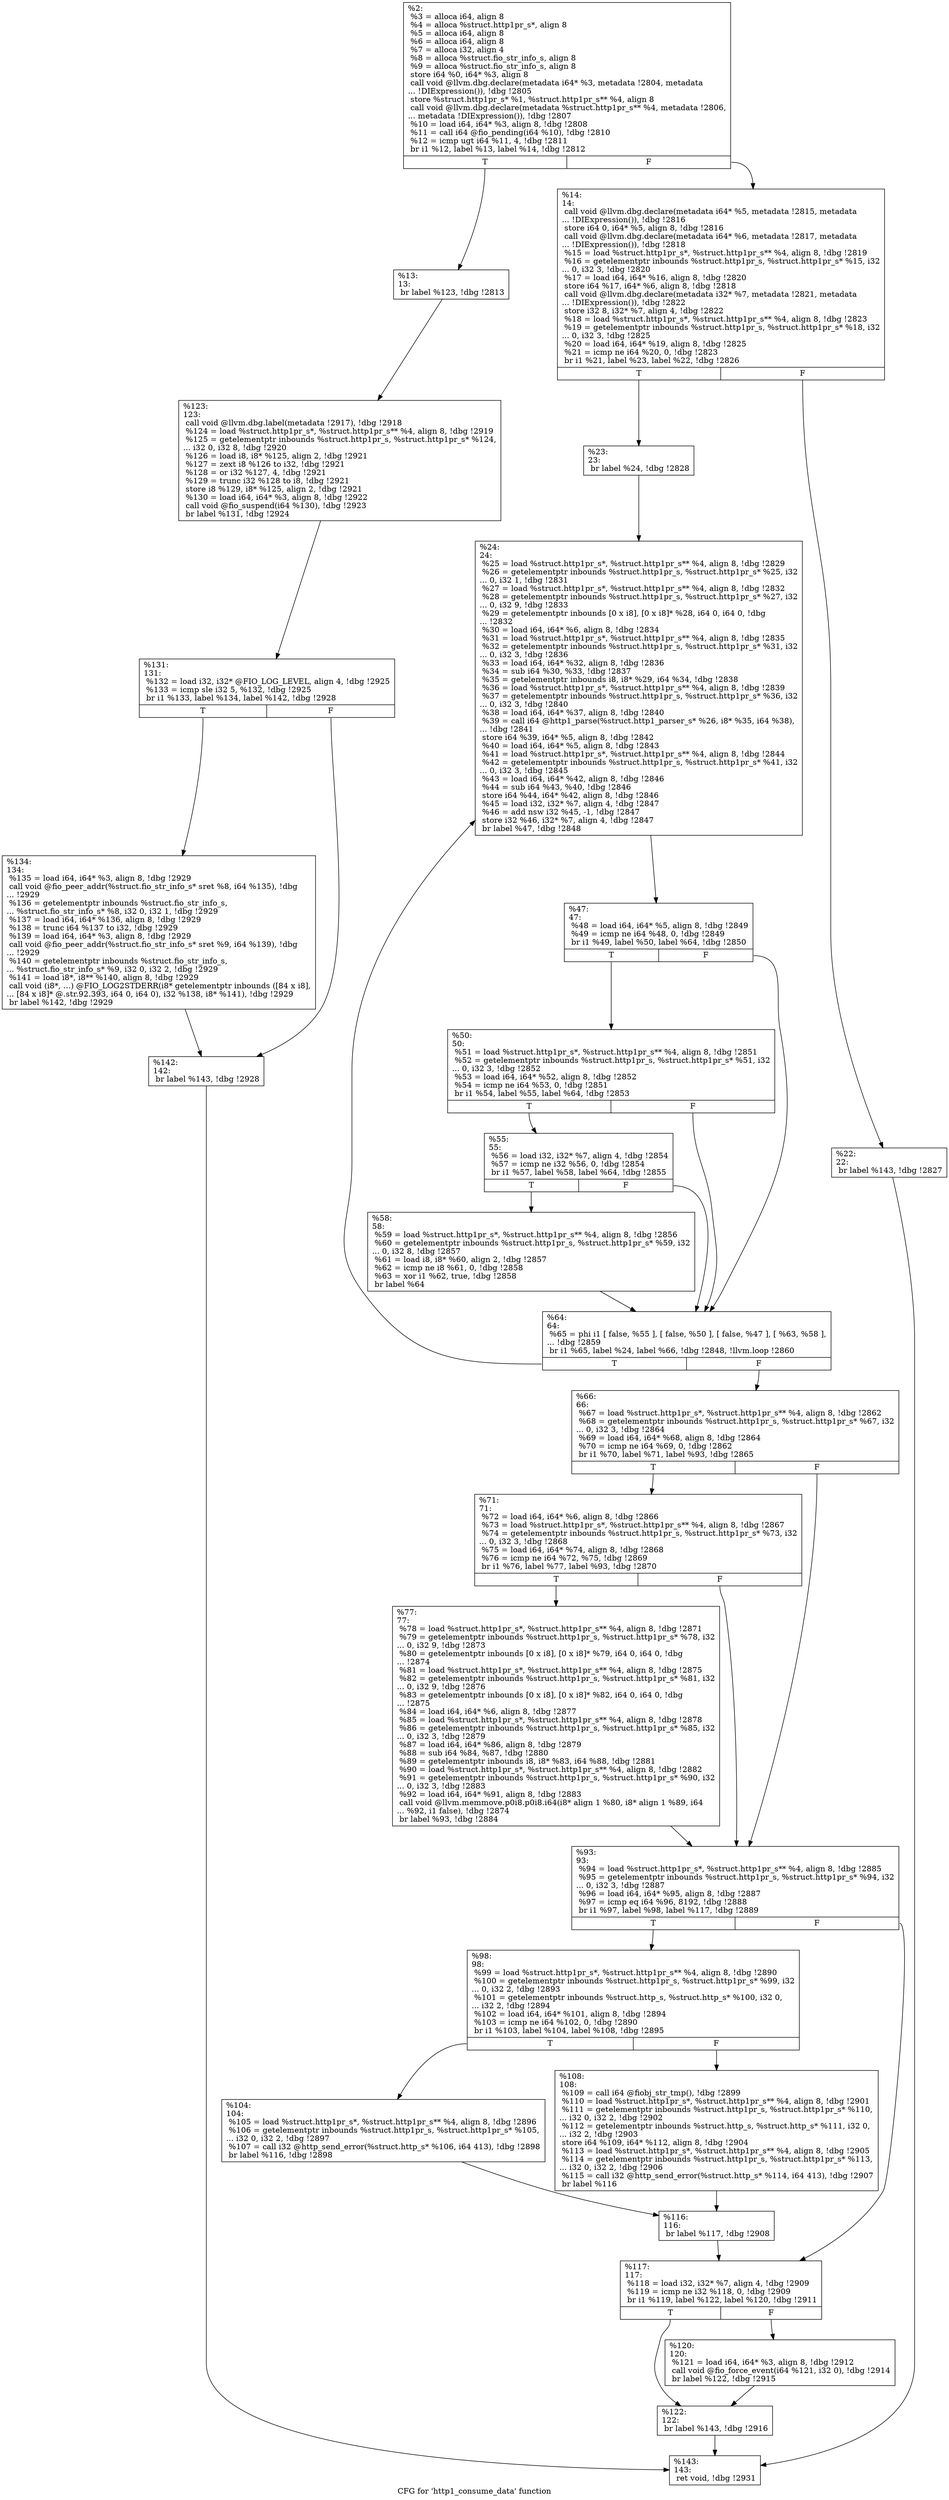 digraph "CFG for 'http1_consume_data' function" {
	label="CFG for 'http1_consume_data' function";

	Node0x5568521f2370 [shape=record,label="{%2:\l  %3 = alloca i64, align 8\l  %4 = alloca %struct.http1pr_s*, align 8\l  %5 = alloca i64, align 8\l  %6 = alloca i64, align 8\l  %7 = alloca i32, align 4\l  %8 = alloca %struct.fio_str_info_s, align 8\l  %9 = alloca %struct.fio_str_info_s, align 8\l  store i64 %0, i64* %3, align 8\l  call void @llvm.dbg.declare(metadata i64* %3, metadata !2804, metadata\l... !DIExpression()), !dbg !2805\l  store %struct.http1pr_s* %1, %struct.http1pr_s** %4, align 8\l  call void @llvm.dbg.declare(metadata %struct.http1pr_s** %4, metadata !2806,\l... metadata !DIExpression()), !dbg !2807\l  %10 = load i64, i64* %3, align 8, !dbg !2808\l  %11 = call i64 @fio_pending(i64 %10), !dbg !2810\l  %12 = icmp ugt i64 %11, 4, !dbg !2811\l  br i1 %12, label %13, label %14, !dbg !2812\l|{<s0>T|<s1>F}}"];
	Node0x5568521f2370:s0 -> Node0x5568521f3590;
	Node0x5568521f2370:s1 -> Node0x5568521f5fa0;
	Node0x5568521f3590 [shape=record,label="{%13:\l13:                                               \l  br label %123, !dbg !2813\l}"];
	Node0x5568521f3590 -> Node0x5568521f65e0;
	Node0x5568521f5fa0 [shape=record,label="{%14:\l14:                                               \l  call void @llvm.dbg.declare(metadata i64* %5, metadata !2815, metadata\l... !DIExpression()), !dbg !2816\l  store i64 0, i64* %5, align 8, !dbg !2816\l  call void @llvm.dbg.declare(metadata i64* %6, metadata !2817, metadata\l... !DIExpression()), !dbg !2818\l  %15 = load %struct.http1pr_s*, %struct.http1pr_s** %4, align 8, !dbg !2819\l  %16 = getelementptr inbounds %struct.http1pr_s, %struct.http1pr_s* %15, i32\l... 0, i32 3, !dbg !2820\l  %17 = load i64, i64* %16, align 8, !dbg !2820\l  store i64 %17, i64* %6, align 8, !dbg !2818\l  call void @llvm.dbg.declare(metadata i32* %7, metadata !2821, metadata\l... !DIExpression()), !dbg !2822\l  store i32 8, i32* %7, align 4, !dbg !2822\l  %18 = load %struct.http1pr_s*, %struct.http1pr_s** %4, align 8, !dbg !2823\l  %19 = getelementptr inbounds %struct.http1pr_s, %struct.http1pr_s* %18, i32\l... 0, i32 3, !dbg !2825\l  %20 = load i64, i64* %19, align 8, !dbg !2825\l  %21 = icmp ne i64 %20, 0, !dbg !2823\l  br i1 %21, label %23, label %22, !dbg !2826\l|{<s0>T|<s1>F}}"];
	Node0x5568521f5fa0:s0 -> Node0x5568521f6040;
	Node0x5568521f5fa0:s1 -> Node0x5568521f5ff0;
	Node0x5568521f5ff0 [shape=record,label="{%22:\l22:                                               \l  br label %143, !dbg !2827\l}"];
	Node0x5568521f5ff0 -> Node0x5568521f6720;
	Node0x5568521f6040 [shape=record,label="{%23:\l23:                                               \l  br label %24, !dbg !2828\l}"];
	Node0x5568521f6040 -> Node0x5568521f6090;
	Node0x5568521f6090 [shape=record,label="{%24:\l24:                                               \l  %25 = load %struct.http1pr_s*, %struct.http1pr_s** %4, align 8, !dbg !2829\l  %26 = getelementptr inbounds %struct.http1pr_s, %struct.http1pr_s* %25, i32\l... 0, i32 1, !dbg !2831\l  %27 = load %struct.http1pr_s*, %struct.http1pr_s** %4, align 8, !dbg !2832\l  %28 = getelementptr inbounds %struct.http1pr_s, %struct.http1pr_s* %27, i32\l... 0, i32 9, !dbg !2833\l  %29 = getelementptr inbounds [0 x i8], [0 x i8]* %28, i64 0, i64 0, !dbg\l... !2832\l  %30 = load i64, i64* %6, align 8, !dbg !2834\l  %31 = load %struct.http1pr_s*, %struct.http1pr_s** %4, align 8, !dbg !2835\l  %32 = getelementptr inbounds %struct.http1pr_s, %struct.http1pr_s* %31, i32\l... 0, i32 3, !dbg !2836\l  %33 = load i64, i64* %32, align 8, !dbg !2836\l  %34 = sub i64 %30, %33, !dbg !2837\l  %35 = getelementptr inbounds i8, i8* %29, i64 %34, !dbg !2838\l  %36 = load %struct.http1pr_s*, %struct.http1pr_s** %4, align 8, !dbg !2839\l  %37 = getelementptr inbounds %struct.http1pr_s, %struct.http1pr_s* %36, i32\l... 0, i32 3, !dbg !2840\l  %38 = load i64, i64* %37, align 8, !dbg !2840\l  %39 = call i64 @http1_parse(%struct.http1_parser_s* %26, i8* %35, i64 %38),\l... !dbg !2841\l  store i64 %39, i64* %5, align 8, !dbg !2842\l  %40 = load i64, i64* %5, align 8, !dbg !2843\l  %41 = load %struct.http1pr_s*, %struct.http1pr_s** %4, align 8, !dbg !2844\l  %42 = getelementptr inbounds %struct.http1pr_s, %struct.http1pr_s* %41, i32\l... 0, i32 3, !dbg !2845\l  %43 = load i64, i64* %42, align 8, !dbg !2846\l  %44 = sub i64 %43, %40, !dbg !2846\l  store i64 %44, i64* %42, align 8, !dbg !2846\l  %45 = load i32, i32* %7, align 4, !dbg !2847\l  %46 = add nsw i32 %45, -1, !dbg !2847\l  store i32 %46, i32* %7, align 4, !dbg !2847\l  br label %47, !dbg !2848\l}"];
	Node0x5568521f6090 -> Node0x5568521f60e0;
	Node0x5568521f60e0 [shape=record,label="{%47:\l47:                                               \l  %48 = load i64, i64* %5, align 8, !dbg !2849\l  %49 = icmp ne i64 %48, 0, !dbg !2849\l  br i1 %49, label %50, label %64, !dbg !2850\l|{<s0>T|<s1>F}}"];
	Node0x5568521f60e0:s0 -> Node0x5568521f6130;
	Node0x5568521f60e0:s1 -> Node0x5568521f6220;
	Node0x5568521f6130 [shape=record,label="{%50:\l50:                                               \l  %51 = load %struct.http1pr_s*, %struct.http1pr_s** %4, align 8, !dbg !2851\l  %52 = getelementptr inbounds %struct.http1pr_s, %struct.http1pr_s* %51, i32\l... 0, i32 3, !dbg !2852\l  %53 = load i64, i64* %52, align 8, !dbg !2852\l  %54 = icmp ne i64 %53, 0, !dbg !2851\l  br i1 %54, label %55, label %64, !dbg !2853\l|{<s0>T|<s1>F}}"];
	Node0x5568521f6130:s0 -> Node0x5568521f6180;
	Node0x5568521f6130:s1 -> Node0x5568521f6220;
	Node0x5568521f6180 [shape=record,label="{%55:\l55:                                               \l  %56 = load i32, i32* %7, align 4, !dbg !2854\l  %57 = icmp ne i32 %56, 0, !dbg !2854\l  br i1 %57, label %58, label %64, !dbg !2855\l|{<s0>T|<s1>F}}"];
	Node0x5568521f6180:s0 -> Node0x5568521f61d0;
	Node0x5568521f6180:s1 -> Node0x5568521f6220;
	Node0x5568521f61d0 [shape=record,label="{%58:\l58:                                               \l  %59 = load %struct.http1pr_s*, %struct.http1pr_s** %4, align 8, !dbg !2856\l  %60 = getelementptr inbounds %struct.http1pr_s, %struct.http1pr_s* %59, i32\l... 0, i32 8, !dbg !2857\l  %61 = load i8, i8* %60, align 2, !dbg !2857\l  %62 = icmp ne i8 %61, 0, !dbg !2858\l  %63 = xor i1 %62, true, !dbg !2858\l  br label %64\l}"];
	Node0x5568521f61d0 -> Node0x5568521f6220;
	Node0x5568521f6220 [shape=record,label="{%64:\l64:                                               \l  %65 = phi i1 [ false, %55 ], [ false, %50 ], [ false, %47 ], [ %63, %58 ],\l... !dbg !2859\l  br i1 %65, label %24, label %66, !dbg !2848, !llvm.loop !2860\l|{<s0>T|<s1>F}}"];
	Node0x5568521f6220:s0 -> Node0x5568521f6090;
	Node0x5568521f6220:s1 -> Node0x5568521f6270;
	Node0x5568521f6270 [shape=record,label="{%66:\l66:                                               \l  %67 = load %struct.http1pr_s*, %struct.http1pr_s** %4, align 8, !dbg !2862\l  %68 = getelementptr inbounds %struct.http1pr_s, %struct.http1pr_s* %67, i32\l... 0, i32 3, !dbg !2864\l  %69 = load i64, i64* %68, align 8, !dbg !2864\l  %70 = icmp ne i64 %69, 0, !dbg !2862\l  br i1 %70, label %71, label %93, !dbg !2865\l|{<s0>T|<s1>F}}"];
	Node0x5568521f6270:s0 -> Node0x5568521f62c0;
	Node0x5568521f6270:s1 -> Node0x5568521f6360;
	Node0x5568521f62c0 [shape=record,label="{%71:\l71:                                               \l  %72 = load i64, i64* %6, align 8, !dbg !2866\l  %73 = load %struct.http1pr_s*, %struct.http1pr_s** %4, align 8, !dbg !2867\l  %74 = getelementptr inbounds %struct.http1pr_s, %struct.http1pr_s* %73, i32\l... 0, i32 3, !dbg !2868\l  %75 = load i64, i64* %74, align 8, !dbg !2868\l  %76 = icmp ne i64 %72, %75, !dbg !2869\l  br i1 %76, label %77, label %93, !dbg !2870\l|{<s0>T|<s1>F}}"];
	Node0x5568521f62c0:s0 -> Node0x5568521f6310;
	Node0x5568521f62c0:s1 -> Node0x5568521f6360;
	Node0x5568521f6310 [shape=record,label="{%77:\l77:                                               \l  %78 = load %struct.http1pr_s*, %struct.http1pr_s** %4, align 8, !dbg !2871\l  %79 = getelementptr inbounds %struct.http1pr_s, %struct.http1pr_s* %78, i32\l... 0, i32 9, !dbg !2873\l  %80 = getelementptr inbounds [0 x i8], [0 x i8]* %79, i64 0, i64 0, !dbg\l... !2874\l  %81 = load %struct.http1pr_s*, %struct.http1pr_s** %4, align 8, !dbg !2875\l  %82 = getelementptr inbounds %struct.http1pr_s, %struct.http1pr_s* %81, i32\l... 0, i32 9, !dbg !2876\l  %83 = getelementptr inbounds [0 x i8], [0 x i8]* %82, i64 0, i64 0, !dbg\l... !2875\l  %84 = load i64, i64* %6, align 8, !dbg !2877\l  %85 = load %struct.http1pr_s*, %struct.http1pr_s** %4, align 8, !dbg !2878\l  %86 = getelementptr inbounds %struct.http1pr_s, %struct.http1pr_s* %85, i32\l... 0, i32 3, !dbg !2879\l  %87 = load i64, i64* %86, align 8, !dbg !2879\l  %88 = sub i64 %84, %87, !dbg !2880\l  %89 = getelementptr inbounds i8, i8* %83, i64 %88, !dbg !2881\l  %90 = load %struct.http1pr_s*, %struct.http1pr_s** %4, align 8, !dbg !2882\l  %91 = getelementptr inbounds %struct.http1pr_s, %struct.http1pr_s* %90, i32\l... 0, i32 3, !dbg !2883\l  %92 = load i64, i64* %91, align 8, !dbg !2883\l  call void @llvm.memmove.p0i8.p0i8.i64(i8* align 1 %80, i8* align 1 %89, i64\l... %92, i1 false), !dbg !2874\l  br label %93, !dbg !2884\l}"];
	Node0x5568521f6310 -> Node0x5568521f6360;
	Node0x5568521f6360 [shape=record,label="{%93:\l93:                                               \l  %94 = load %struct.http1pr_s*, %struct.http1pr_s** %4, align 8, !dbg !2885\l  %95 = getelementptr inbounds %struct.http1pr_s, %struct.http1pr_s* %94, i32\l... 0, i32 3, !dbg !2887\l  %96 = load i64, i64* %95, align 8, !dbg !2887\l  %97 = icmp eq i64 %96, 8192, !dbg !2888\l  br i1 %97, label %98, label %117, !dbg !2889\l|{<s0>T|<s1>F}}"];
	Node0x5568521f6360:s0 -> Node0x5568521f63b0;
	Node0x5568521f6360:s1 -> Node0x5568521f64f0;
	Node0x5568521f63b0 [shape=record,label="{%98:\l98:                                               \l  %99 = load %struct.http1pr_s*, %struct.http1pr_s** %4, align 8, !dbg !2890\l  %100 = getelementptr inbounds %struct.http1pr_s, %struct.http1pr_s* %99, i32\l... 0, i32 2, !dbg !2893\l  %101 = getelementptr inbounds %struct.http_s, %struct.http_s* %100, i32 0,\l... i32 2, !dbg !2894\l  %102 = load i64, i64* %101, align 8, !dbg !2894\l  %103 = icmp ne i64 %102, 0, !dbg !2890\l  br i1 %103, label %104, label %108, !dbg !2895\l|{<s0>T|<s1>F}}"];
	Node0x5568521f63b0:s0 -> Node0x5568521f6400;
	Node0x5568521f63b0:s1 -> Node0x5568521f6450;
	Node0x5568521f6400 [shape=record,label="{%104:\l104:                                              \l  %105 = load %struct.http1pr_s*, %struct.http1pr_s** %4, align 8, !dbg !2896\l  %106 = getelementptr inbounds %struct.http1pr_s, %struct.http1pr_s* %105,\l... i32 0, i32 2, !dbg !2897\l  %107 = call i32 @http_send_error(%struct.http_s* %106, i64 413), !dbg !2898\l  br label %116, !dbg !2898\l}"];
	Node0x5568521f6400 -> Node0x5568521f64a0;
	Node0x5568521f6450 [shape=record,label="{%108:\l108:                                              \l  %109 = call i64 @fiobj_str_tmp(), !dbg !2899\l  %110 = load %struct.http1pr_s*, %struct.http1pr_s** %4, align 8, !dbg !2901\l  %111 = getelementptr inbounds %struct.http1pr_s, %struct.http1pr_s* %110,\l... i32 0, i32 2, !dbg !2902\l  %112 = getelementptr inbounds %struct.http_s, %struct.http_s* %111, i32 0,\l... i32 2, !dbg !2903\l  store i64 %109, i64* %112, align 8, !dbg !2904\l  %113 = load %struct.http1pr_s*, %struct.http1pr_s** %4, align 8, !dbg !2905\l  %114 = getelementptr inbounds %struct.http1pr_s, %struct.http1pr_s* %113,\l... i32 0, i32 2, !dbg !2906\l  %115 = call i32 @http_send_error(%struct.http_s* %114, i64 413), !dbg !2907\l  br label %116\l}"];
	Node0x5568521f6450 -> Node0x5568521f64a0;
	Node0x5568521f64a0 [shape=record,label="{%116:\l116:                                              \l  br label %117, !dbg !2908\l}"];
	Node0x5568521f64a0 -> Node0x5568521f64f0;
	Node0x5568521f64f0 [shape=record,label="{%117:\l117:                                              \l  %118 = load i32, i32* %7, align 4, !dbg !2909\l  %119 = icmp ne i32 %118, 0, !dbg !2909\l  br i1 %119, label %122, label %120, !dbg !2911\l|{<s0>T|<s1>F}}"];
	Node0x5568521f64f0:s0 -> Node0x5568521f6590;
	Node0x5568521f64f0:s1 -> Node0x5568521f6540;
	Node0x5568521f6540 [shape=record,label="{%120:\l120:                                              \l  %121 = load i64, i64* %3, align 8, !dbg !2912\l  call void @fio_force_event(i64 %121, i32 0), !dbg !2914\l  br label %122, !dbg !2915\l}"];
	Node0x5568521f6540 -> Node0x5568521f6590;
	Node0x5568521f6590 [shape=record,label="{%122:\l122:                                              \l  br label %143, !dbg !2916\l}"];
	Node0x5568521f6590 -> Node0x5568521f6720;
	Node0x5568521f65e0 [shape=record,label="{%123:\l123:                                              \l  call void @llvm.dbg.label(metadata !2917), !dbg !2918\l  %124 = load %struct.http1pr_s*, %struct.http1pr_s** %4, align 8, !dbg !2919\l  %125 = getelementptr inbounds %struct.http1pr_s, %struct.http1pr_s* %124,\l... i32 0, i32 8, !dbg !2920\l  %126 = load i8, i8* %125, align 2, !dbg !2921\l  %127 = zext i8 %126 to i32, !dbg !2921\l  %128 = or i32 %127, 4, !dbg !2921\l  %129 = trunc i32 %128 to i8, !dbg !2921\l  store i8 %129, i8* %125, align 2, !dbg !2921\l  %130 = load i64, i64* %3, align 8, !dbg !2922\l  call void @fio_suspend(i64 %130), !dbg !2923\l  br label %131, !dbg !2924\l}"];
	Node0x5568521f65e0 -> Node0x5568521f6630;
	Node0x5568521f6630 [shape=record,label="{%131:\l131:                                              \l  %132 = load i32, i32* @FIO_LOG_LEVEL, align 4, !dbg !2925\l  %133 = icmp sle i32 5, %132, !dbg !2925\l  br i1 %133, label %134, label %142, !dbg !2928\l|{<s0>T|<s1>F}}"];
	Node0x5568521f6630:s0 -> Node0x5568521f6680;
	Node0x5568521f6630:s1 -> Node0x5568521f66d0;
	Node0x5568521f6680 [shape=record,label="{%134:\l134:                                              \l  %135 = load i64, i64* %3, align 8, !dbg !2929\l  call void @fio_peer_addr(%struct.fio_str_info_s* sret %8, i64 %135), !dbg\l... !2929\l  %136 = getelementptr inbounds %struct.fio_str_info_s,\l... %struct.fio_str_info_s* %8, i32 0, i32 1, !dbg !2929\l  %137 = load i64, i64* %136, align 8, !dbg !2929\l  %138 = trunc i64 %137 to i32, !dbg !2929\l  %139 = load i64, i64* %3, align 8, !dbg !2929\l  call void @fio_peer_addr(%struct.fio_str_info_s* sret %9, i64 %139), !dbg\l... !2929\l  %140 = getelementptr inbounds %struct.fio_str_info_s,\l... %struct.fio_str_info_s* %9, i32 0, i32 2, !dbg !2929\l  %141 = load i8*, i8** %140, align 8, !dbg !2929\l  call void (i8*, ...) @FIO_LOG2STDERR(i8* getelementptr inbounds ([84 x i8],\l... [84 x i8]* @.str.92.393, i64 0, i64 0), i32 %138, i8* %141), !dbg !2929\l  br label %142, !dbg !2929\l}"];
	Node0x5568521f6680 -> Node0x5568521f66d0;
	Node0x5568521f66d0 [shape=record,label="{%142:\l142:                                              \l  br label %143, !dbg !2928\l}"];
	Node0x5568521f66d0 -> Node0x5568521f6720;
	Node0x5568521f6720 [shape=record,label="{%143:\l143:                                              \l  ret void, !dbg !2931\l}"];
}
